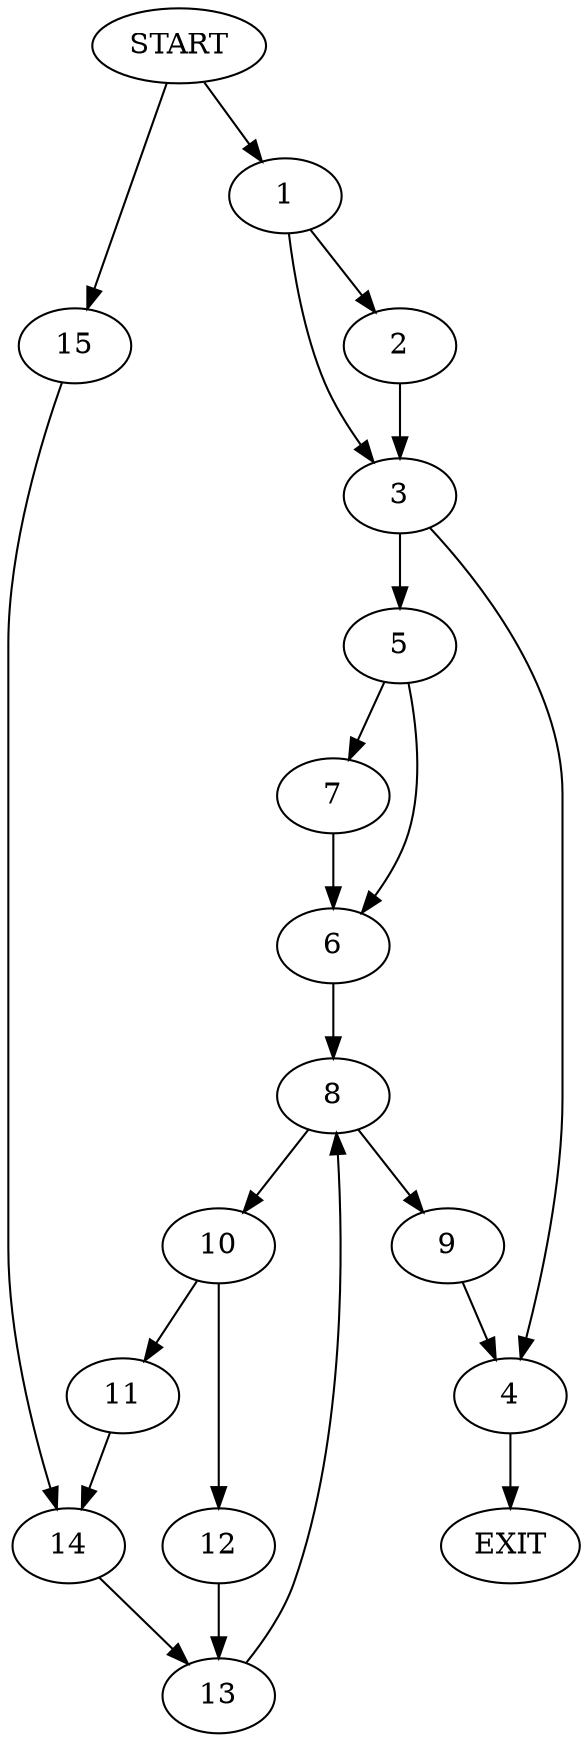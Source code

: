 digraph {
0 [label="START"]
16 [label="EXIT"]
0 -> 1
1 -> 2
1 -> 3
3 -> 4
3 -> 5
2 -> 3
5 -> 6
5 -> 7
4 -> 16
6 -> 8
7 -> 6
8 -> 9
8 -> 10
9 -> 4
10 -> 11
10 -> 12
12 -> 13
11 -> 14
13 -> 8
14 -> 13
0 -> 15
15 -> 14
}
